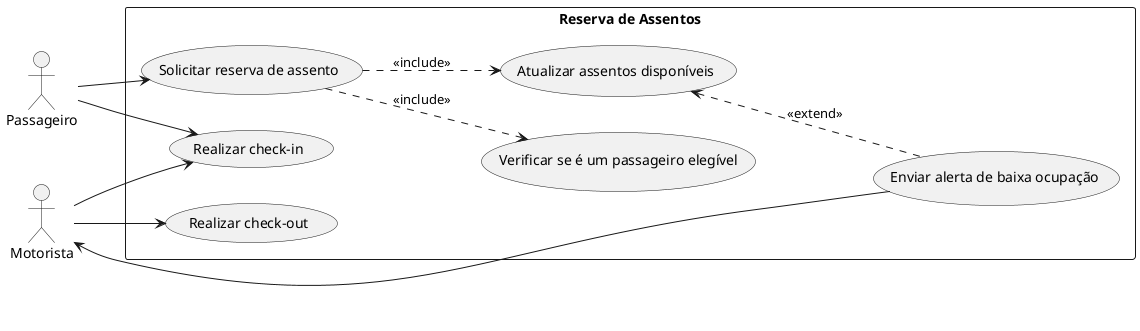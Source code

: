 @startuml Reserva de Assentos

left to right direction

actor Passageiro
actor Motorista

rectangle "Reserva de Assentos" {
    usecase "Solicitar reserva de assento" as cadRes
    usecase "Verificar se é um passageiro elegível" as cadRes_VeriPassa
    usecase "Atualizar assentos disponíveis" as cadRes_AtlAsse
    usecase "Enviar alerta de baixa ocupação" as cadRes_Alerta
    usecase "Realizar check-in" as cadRes_checkIn
    usecase "Realizar check-out" as cadRes_checkOut
}


Passageiro --> cadRes 
cadRes ..> cadRes_VeriPassa: <<include>>
cadRes ..> cadRes_AtlAsse: <<include>>
cadRes_AtlAsse <.. cadRes_Alerta: <<extend>>
cadRes_Alerta --> Motorista
Passageiro --> cadRes_checkIn
Motorista --> cadRes_checkIn
Motorista --> cadRes_checkOut


@enduml